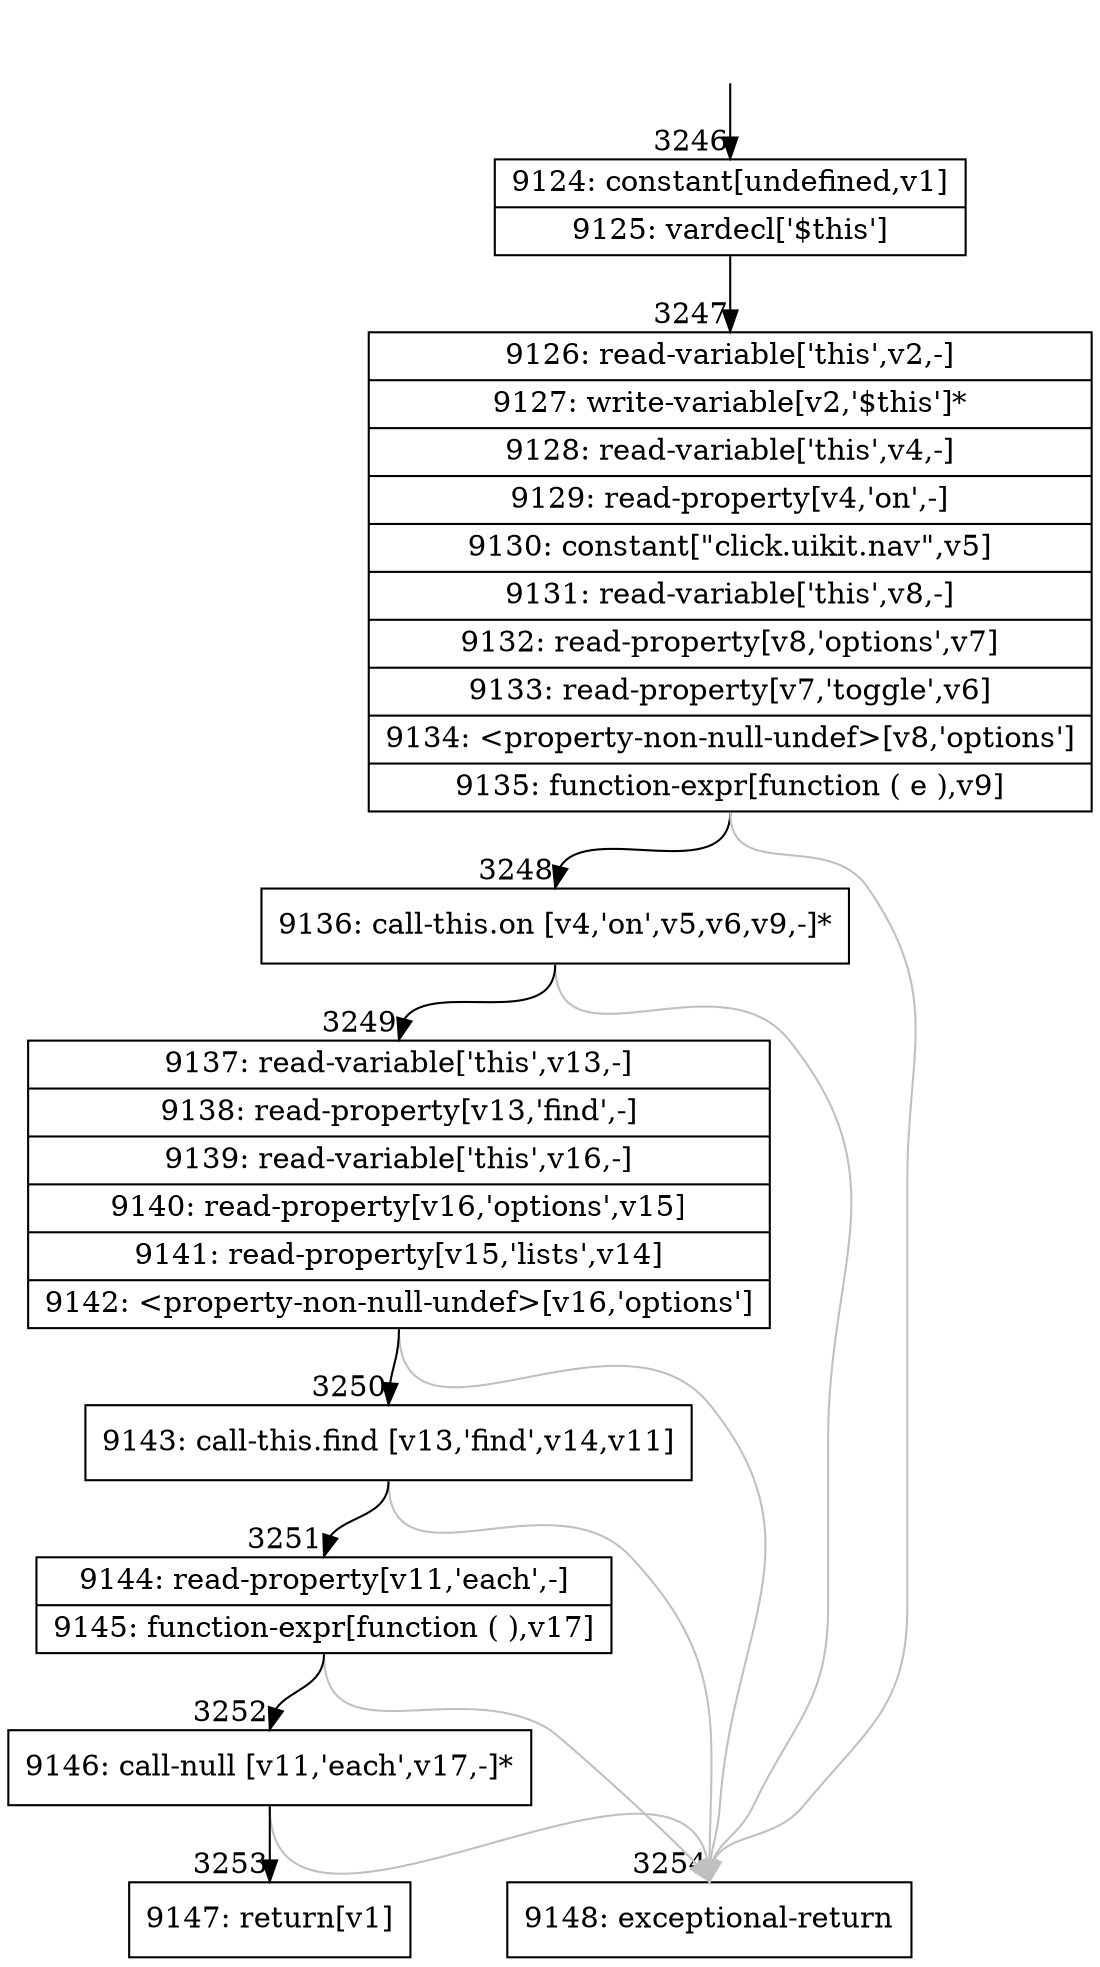 digraph {
rankdir="TD"
BB_entry247[shape=none,label=""];
BB_entry247 -> BB3246 [tailport=s, headport=n, headlabel="    3246"]
BB3246 [shape=record label="{9124: constant[undefined,v1]|9125: vardecl['$this']}" ] 
BB3246 -> BB3247 [tailport=s, headport=n, headlabel="      3247"]
BB3247 [shape=record label="{9126: read-variable['this',v2,-]|9127: write-variable[v2,'$this']*|9128: read-variable['this',v4,-]|9129: read-property[v4,'on',-]|9130: constant[\"click.uikit.nav\",v5]|9131: read-variable['this',v8,-]|9132: read-property[v8,'options',v7]|9133: read-property[v7,'toggle',v6]|9134: \<property-non-null-undef\>[v8,'options']|9135: function-expr[function ( e ),v9]}" ] 
BB3247 -> BB3248 [tailport=s, headport=n, headlabel="      3248"]
BB3247 -> BB3254 [tailport=s, headport=n, color=gray, headlabel="      3254"]
BB3248 [shape=record label="{9136: call-this.on [v4,'on',v5,v6,v9,-]*}" ] 
BB3248 -> BB3249 [tailport=s, headport=n, headlabel="      3249"]
BB3248 -> BB3254 [tailport=s, headport=n, color=gray]
BB3249 [shape=record label="{9137: read-variable['this',v13,-]|9138: read-property[v13,'find',-]|9139: read-variable['this',v16,-]|9140: read-property[v16,'options',v15]|9141: read-property[v15,'lists',v14]|9142: \<property-non-null-undef\>[v16,'options']}" ] 
BB3249 -> BB3250 [tailport=s, headport=n, headlabel="      3250"]
BB3249 -> BB3254 [tailport=s, headport=n, color=gray]
BB3250 [shape=record label="{9143: call-this.find [v13,'find',v14,v11]}" ] 
BB3250 -> BB3251 [tailport=s, headport=n, headlabel="      3251"]
BB3250 -> BB3254 [tailport=s, headport=n, color=gray]
BB3251 [shape=record label="{9144: read-property[v11,'each',-]|9145: function-expr[function ( ),v17]}" ] 
BB3251 -> BB3252 [tailport=s, headport=n, headlabel="      3252"]
BB3251 -> BB3254 [tailport=s, headport=n, color=gray]
BB3252 [shape=record label="{9146: call-null [v11,'each',v17,-]*}" ] 
BB3252 -> BB3253 [tailport=s, headport=n, headlabel="      3253"]
BB3252 -> BB3254 [tailport=s, headport=n, color=gray]
BB3253 [shape=record label="{9147: return[v1]}" ] 
BB3254 [shape=record label="{9148: exceptional-return}" ] 
//#$~ 2495
}
